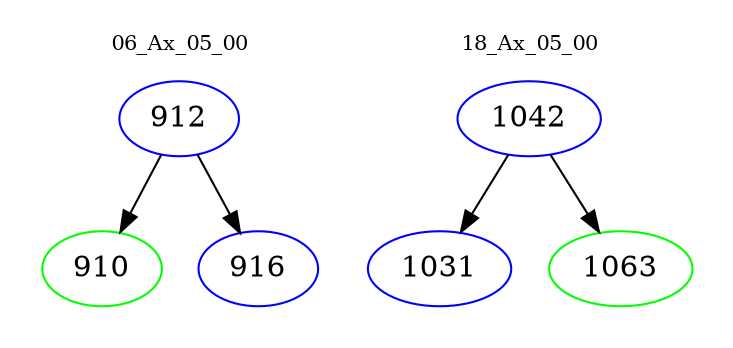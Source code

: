 digraph{
subgraph cluster_0 {
color = white
label = "06_Ax_05_00";
fontsize=10;
T0_912 [label="912", color="blue"]
T0_912 -> T0_910 [color="black"]
T0_910 [label="910", color="green"]
T0_912 -> T0_916 [color="black"]
T0_916 [label="916", color="blue"]
}
subgraph cluster_1 {
color = white
label = "18_Ax_05_00";
fontsize=10;
T1_1042 [label="1042", color="blue"]
T1_1042 -> T1_1031 [color="black"]
T1_1031 [label="1031", color="blue"]
T1_1042 -> T1_1063 [color="black"]
T1_1063 [label="1063", color="green"]
}
}

